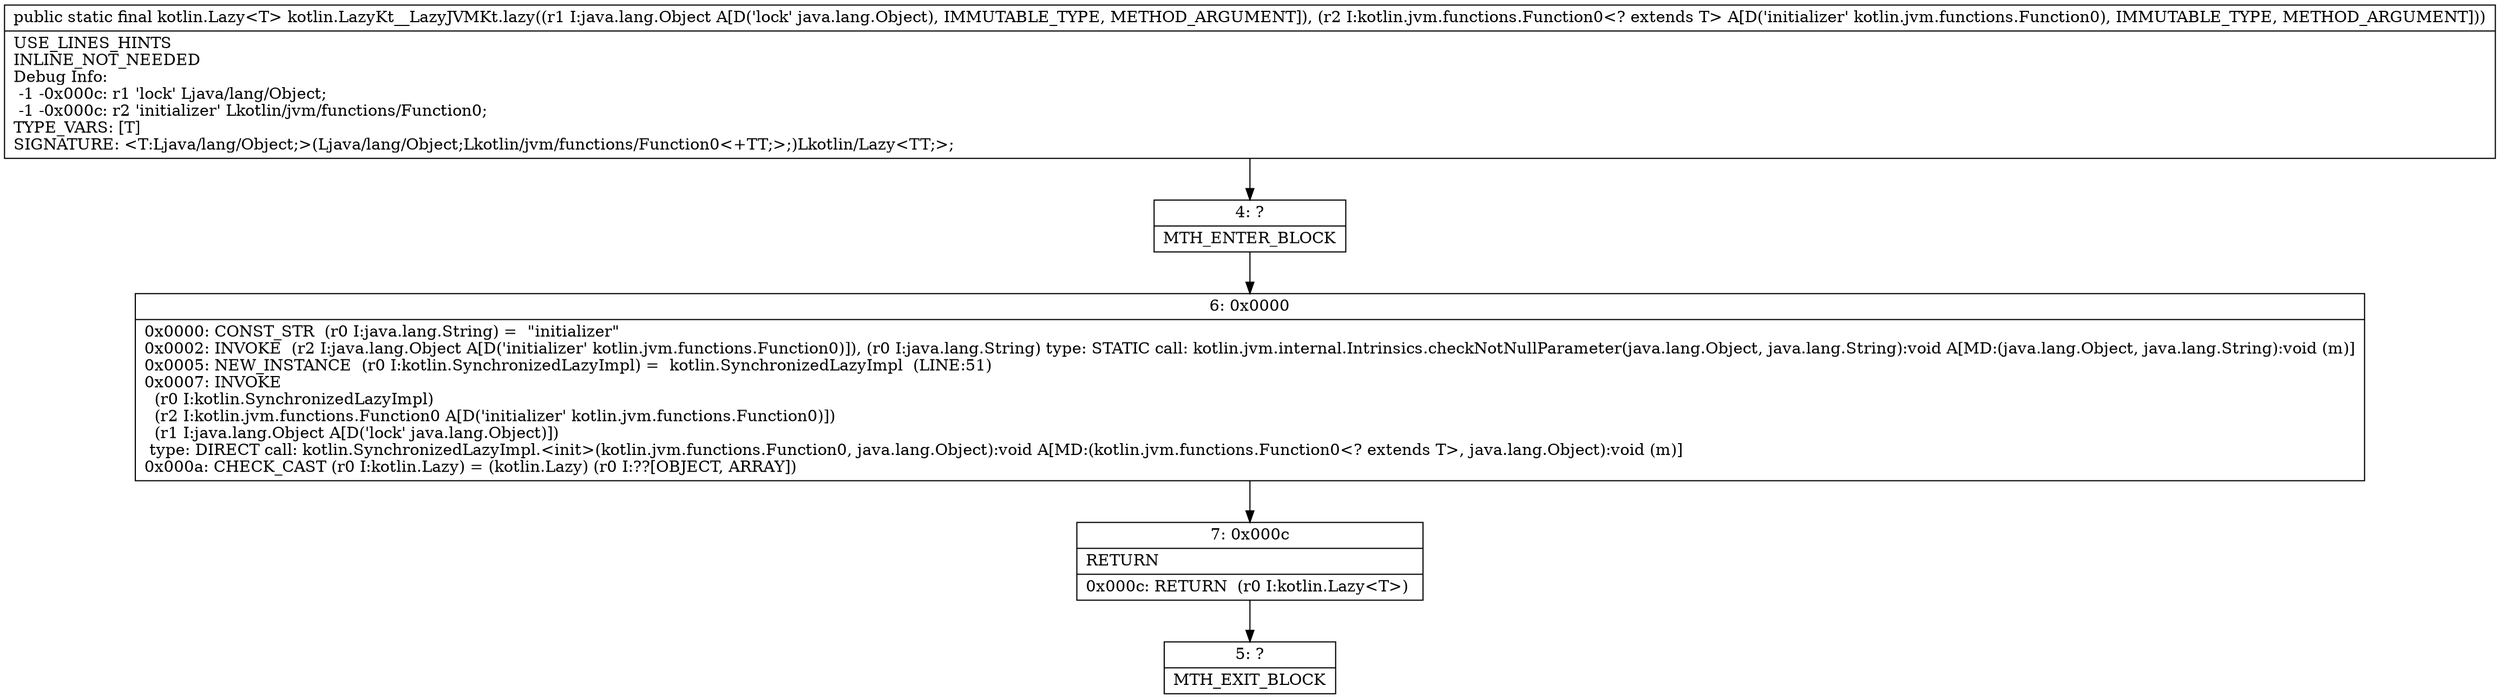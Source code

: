 digraph "CFG forkotlin.LazyKt__LazyJVMKt.lazy(Ljava\/lang\/Object;Lkotlin\/jvm\/functions\/Function0;)Lkotlin\/Lazy;" {
Node_4 [shape=record,label="{4\:\ ?|MTH_ENTER_BLOCK\l}"];
Node_6 [shape=record,label="{6\:\ 0x0000|0x0000: CONST_STR  (r0 I:java.lang.String) =  \"initializer\" \l0x0002: INVOKE  (r2 I:java.lang.Object A[D('initializer' kotlin.jvm.functions.Function0)]), (r0 I:java.lang.String) type: STATIC call: kotlin.jvm.internal.Intrinsics.checkNotNullParameter(java.lang.Object, java.lang.String):void A[MD:(java.lang.Object, java.lang.String):void (m)]\l0x0005: NEW_INSTANCE  (r0 I:kotlin.SynchronizedLazyImpl) =  kotlin.SynchronizedLazyImpl  (LINE:51)\l0x0007: INVOKE  \l  (r0 I:kotlin.SynchronizedLazyImpl)\l  (r2 I:kotlin.jvm.functions.Function0 A[D('initializer' kotlin.jvm.functions.Function0)])\l  (r1 I:java.lang.Object A[D('lock' java.lang.Object)])\l type: DIRECT call: kotlin.SynchronizedLazyImpl.\<init\>(kotlin.jvm.functions.Function0, java.lang.Object):void A[MD:(kotlin.jvm.functions.Function0\<? extends T\>, java.lang.Object):void (m)]\l0x000a: CHECK_CAST (r0 I:kotlin.Lazy) = (kotlin.Lazy) (r0 I:??[OBJECT, ARRAY]) \l}"];
Node_7 [shape=record,label="{7\:\ 0x000c|RETURN\l|0x000c: RETURN  (r0 I:kotlin.Lazy\<T\>) \l}"];
Node_5 [shape=record,label="{5\:\ ?|MTH_EXIT_BLOCK\l}"];
MethodNode[shape=record,label="{public static final kotlin.Lazy\<T\> kotlin.LazyKt__LazyJVMKt.lazy((r1 I:java.lang.Object A[D('lock' java.lang.Object), IMMUTABLE_TYPE, METHOD_ARGUMENT]), (r2 I:kotlin.jvm.functions.Function0\<? extends T\> A[D('initializer' kotlin.jvm.functions.Function0), IMMUTABLE_TYPE, METHOD_ARGUMENT]))  | USE_LINES_HINTS\lINLINE_NOT_NEEDED\lDebug Info:\l  \-1 \-0x000c: r1 'lock' Ljava\/lang\/Object;\l  \-1 \-0x000c: r2 'initializer' Lkotlin\/jvm\/functions\/Function0;\lTYPE_VARS: [T]\lSIGNATURE: \<T:Ljava\/lang\/Object;\>(Ljava\/lang\/Object;Lkotlin\/jvm\/functions\/Function0\<+TT;\>;)Lkotlin\/Lazy\<TT;\>;\l}"];
MethodNode -> Node_4;Node_4 -> Node_6;
Node_6 -> Node_7;
Node_7 -> Node_5;
}


